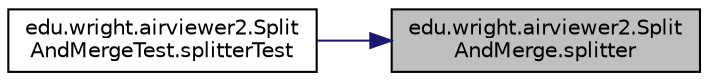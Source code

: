 digraph "edu.wright.airviewer2.SplitAndMerge.splitter"
{
 // LATEX_PDF_SIZE
  edge [fontname="Helvetica",fontsize="10",labelfontname="Helvetica",labelfontsize="10"];
  node [fontname="Helvetica",fontsize="10",shape=record];
  rankdir="RL";
  Node1 [label="edu.wright.airviewer2.Split\lAndMerge.splitter",height=0.2,width=0.4,color="black", fillcolor="grey75", style="filled", fontcolor="black",tooltip="Issue"];
  Node1 -> Node2 [dir="back",color="midnightblue",fontsize="10",style="solid",fontname="Helvetica"];
  Node2 [label="edu.wright.airviewer2.Split\lAndMergeTest.splitterTest",height=0.2,width=0.4,color="black", fillcolor="white", style="filled",URL="$classedu_1_1wright_1_1airviewer2_1_1_split_and_merge_test_aff29289ce774704971e1a8f568e4fafd.html#aff29289ce774704971e1a8f568e4fafd",tooltip="issue These are the test cases for split functionality"];
}
